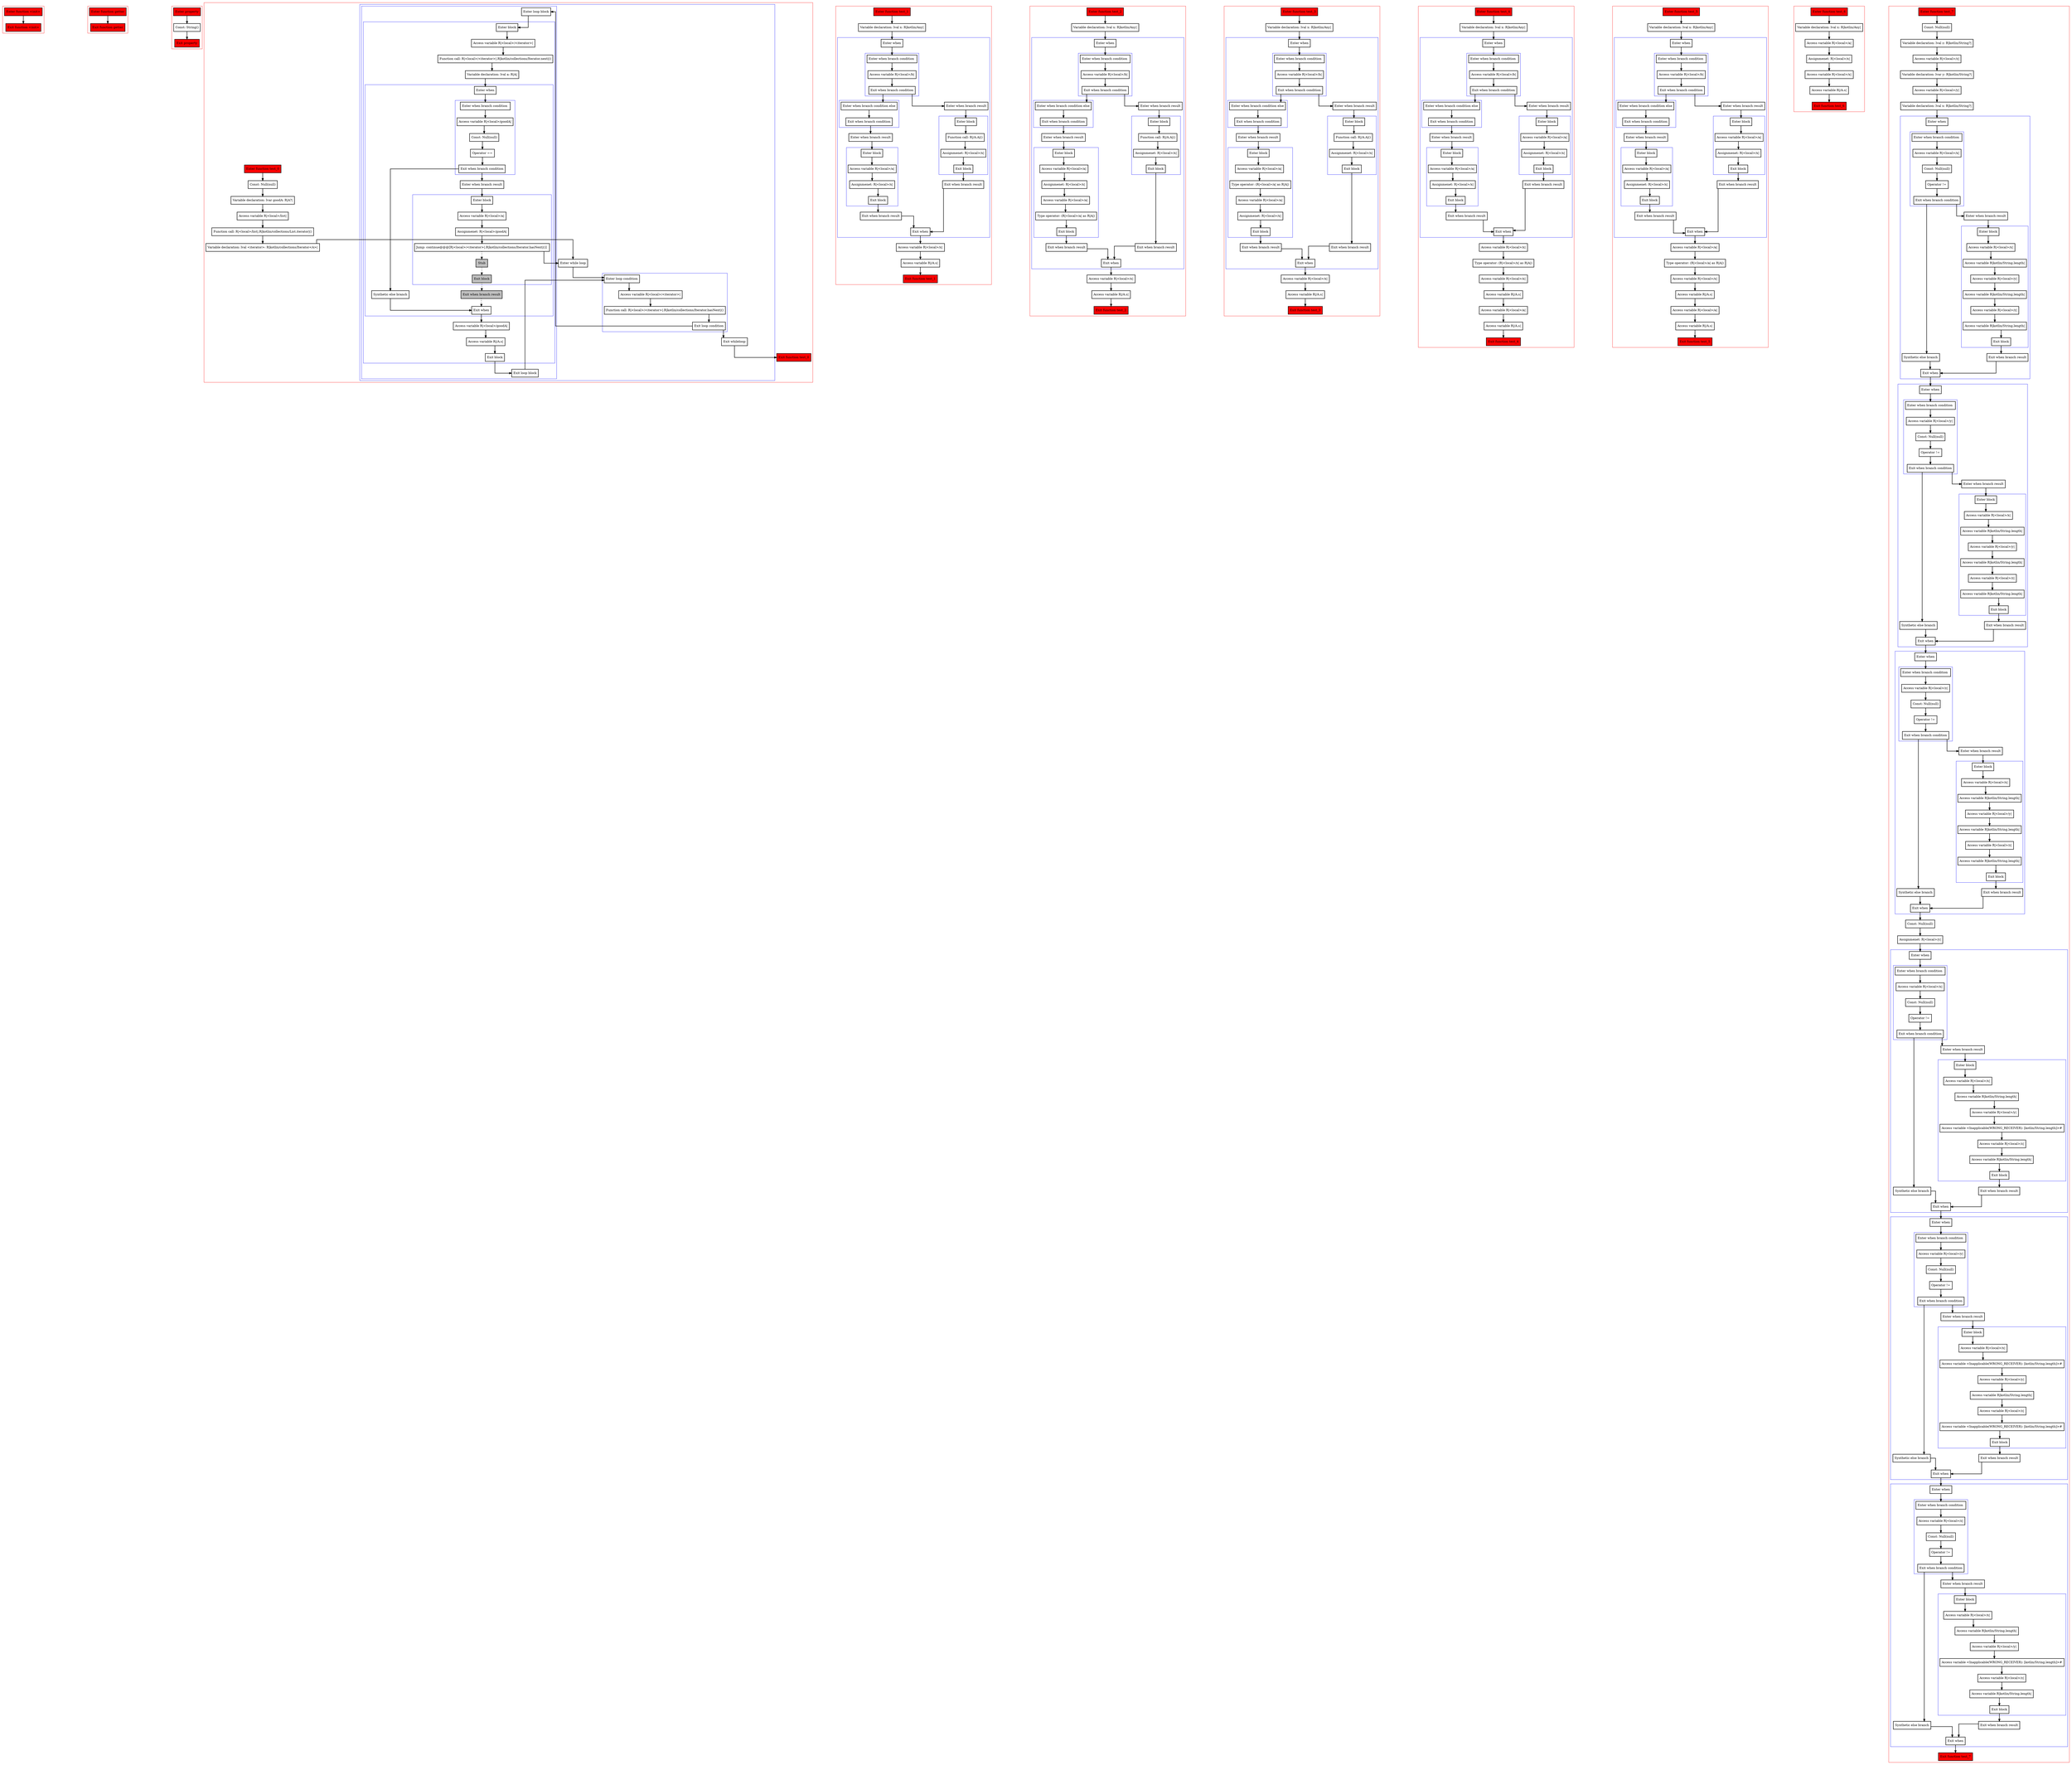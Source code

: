 digraph boundSmartcastsInBranches_kt {
    graph [splines=ortho nodesep=3]
    node [shape=box penwidth=2]
    edge [penwidth=2]

    subgraph cluster_0 {
        color=red
        0 [label="Enter function <init>" style="filled" fillcolor=red];
        1 [label="Exit function <init>" style="filled" fillcolor=red];
    }

    0 -> {1};

    subgraph cluster_1 {
        color=red
        2 [label="Enter function getter" style="filled" fillcolor=red];
        3 [label="Exit function getter" style="filled" fillcolor=red];
    }

    2 -> {3};

    subgraph cluster_2 {
        color=red
        4 [label="Enter property" style="filled" fillcolor=red];
        5 [label="Const: String()"];
        6 [label="Exit property" style="filled" fillcolor=red];
    }

    4 -> {5};
    5 -> {6};

    subgraph cluster_3 {
        color=red
        7 [label="Enter function test_0" style="filled" fillcolor=red];
        8 [label="Const: Null(null)"];
        9 [label="Variable declaration: lvar goodA: R|A?|"];
        10 [label="Access variable R|<local>/list|"];
        11 [label="Function call: R|<local>/list|.R|kotlin/collections/List.iterator|()"];
        12 [label="Variable declaration: lval <iterator>: R|kotlin/collections/Iterator<A>|"];
        subgraph cluster_4 {
            color=blue
            13 [label="Enter while loop"];
            subgraph cluster_5 {
                color=blue
                14 [label="Enter loop condition"];
                15 [label="Access variable R|<local>/<iterator>|"];
                16 [label="Function call: R|<local>/<iterator>|.R|kotlin/collections/Iterator.hasNext|()"];
                17 [label="Exit loop condition"];
            }
            subgraph cluster_6 {
                color=blue
                18 [label="Enter loop block"];
                subgraph cluster_7 {
                    color=blue
                    19 [label="Enter block"];
                    20 [label="Access variable R|<local>/<iterator>|"];
                    21 [label="Function call: R|<local>/<iterator>|.R|kotlin/collections/Iterator.next|()"];
                    22 [label="Variable declaration: lval a: R|A|"];
                    subgraph cluster_8 {
                        color=blue
                        23 [label="Enter when"];
                        subgraph cluster_9 {
                            color=blue
                            24 [label="Enter when branch condition "];
                            25 [label="Access variable R|<local>/goodA|"];
                            26 [label="Const: Null(null)"];
                            27 [label="Operator =="];
                            28 [label="Exit when branch condition"];
                        }
                        29 [label="Synthetic else branch"];
                        30 [label="Enter when branch result"];
                        subgraph cluster_10 {
                            color=blue
                            31 [label="Enter block"];
                            32 [label="Access variable R|<local>/a|"];
                            33 [label="Assignmenet: R|<local>/goodA|"];
                            34 [label="Jump: continue@@@[R|<local>/<iterator>|.R|kotlin/collections/Iterator.hasNext|()] "];
                            35 [label="Stub" style="filled" fillcolor=gray];
                            36 [label="Exit block" style="filled" fillcolor=gray];
                        }
                        37 [label="Exit when branch result" style="filled" fillcolor=gray];
                        38 [label="Exit when"];
                    }
                    39 [label="Access variable R|<local>/goodA|"];
                    40 [label="Access variable R|/A.s|"];
                    41 [label="Exit block"];
                }
                42 [label="Exit loop block"];
            }
            43 [label="Exit whileloop"];
        }
        44 [label="Exit function test_0" style="filled" fillcolor=red];
    }

    7 -> {8};
    8 -> {9};
    9 -> {10};
    10 -> {11};
    11 -> {12};
    12 -> {13};
    13 -> {14};
    14 -> {15};
    15 -> {16};
    16 -> {17};
    17 -> {43 18};
    18 -> {19};
    19 -> {20};
    20 -> {21};
    21 -> {22};
    22 -> {23};
    23 -> {24};
    24 -> {25};
    25 -> {26};
    26 -> {27};
    27 -> {28};
    28 -> {30 29};
    29 -> {38};
    30 -> {31};
    31 -> {32};
    32 -> {33};
    33 -> {34};
    34 -> {13};
    34 -> {35} [style=dotted];
    35 -> {36} [style=dotted];
    36 -> {37} [style=dotted];
    37 -> {38} [style=dotted];
    38 -> {39};
    39 -> {40};
    40 -> {41};
    41 -> {42};
    42 -> {14};
    43 -> {44};

    subgraph cluster_11 {
        color=red
        45 [label="Enter function test_1" style="filled" fillcolor=red];
        46 [label="Variable declaration: lval x: R|kotlin/Any|"];
        subgraph cluster_12 {
            color=blue
            47 [label="Enter when"];
            subgraph cluster_13 {
                color=blue
                48 [label="Enter when branch condition "];
                49 [label="Access variable R|<local>/b|"];
                50 [label="Exit when branch condition"];
            }
            subgraph cluster_14 {
                color=blue
                51 [label="Enter when branch condition else"];
                52 [label="Exit when branch condition"];
            }
            53 [label="Enter when branch result"];
            subgraph cluster_15 {
                color=blue
                54 [label="Enter block"];
                55 [label="Access variable R|<local>/a|"];
                56 [label="Assignmenet: R|<local>/x|"];
                57 [label="Exit block"];
            }
            58 [label="Exit when branch result"];
            59 [label="Enter when branch result"];
            subgraph cluster_16 {
                color=blue
                60 [label="Enter block"];
                61 [label="Function call: R|/A.A|()"];
                62 [label="Assignmenet: R|<local>/x|"];
                63 [label="Exit block"];
            }
            64 [label="Exit when branch result"];
            65 [label="Exit when"];
        }
        66 [label="Access variable R|<local>/x|"];
        67 [label="Access variable R|/A.s|"];
        68 [label="Exit function test_1" style="filled" fillcolor=red];
    }

    45 -> {46};
    46 -> {47};
    47 -> {48};
    48 -> {49};
    49 -> {50};
    50 -> {59 51};
    51 -> {52};
    52 -> {53};
    53 -> {54};
    54 -> {55};
    55 -> {56};
    56 -> {57};
    57 -> {58};
    58 -> {65};
    59 -> {60};
    60 -> {61};
    61 -> {62};
    62 -> {63};
    63 -> {64};
    64 -> {65};
    65 -> {66};
    66 -> {67};
    67 -> {68};

    subgraph cluster_17 {
        color=red
        69 [label="Enter function test_2" style="filled" fillcolor=red];
        70 [label="Variable declaration: lval x: R|kotlin/Any|"];
        subgraph cluster_18 {
            color=blue
            71 [label="Enter when"];
            subgraph cluster_19 {
                color=blue
                72 [label="Enter when branch condition "];
                73 [label="Access variable R|<local>/b|"];
                74 [label="Exit when branch condition"];
            }
            subgraph cluster_20 {
                color=blue
                75 [label="Enter when branch condition else"];
                76 [label="Exit when branch condition"];
            }
            77 [label="Enter when branch result"];
            subgraph cluster_21 {
                color=blue
                78 [label="Enter block"];
                79 [label="Access variable R|<local>/a|"];
                80 [label="Assignmenet: R|<local>/x|"];
                81 [label="Access variable R|<local>/a|"];
                82 [label="Type operator: (R|<local>/a| as R|A|)"];
                83 [label="Exit block"];
            }
            84 [label="Exit when branch result"];
            85 [label="Enter when branch result"];
            subgraph cluster_22 {
                color=blue
                86 [label="Enter block"];
                87 [label="Function call: R|/A.A|()"];
                88 [label="Assignmenet: R|<local>/x|"];
                89 [label="Exit block"];
            }
            90 [label="Exit when branch result"];
            91 [label="Exit when"];
        }
        92 [label="Access variable R|<local>/x|"];
        93 [label="Access variable R|/A.s|"];
        94 [label="Exit function test_2" style="filled" fillcolor=red];
    }

    69 -> {70};
    70 -> {71};
    71 -> {72};
    72 -> {73};
    73 -> {74};
    74 -> {85 75};
    75 -> {76};
    76 -> {77};
    77 -> {78};
    78 -> {79};
    79 -> {80};
    80 -> {81};
    81 -> {82};
    82 -> {83};
    83 -> {84};
    84 -> {91};
    85 -> {86};
    86 -> {87};
    87 -> {88};
    88 -> {89};
    89 -> {90};
    90 -> {91};
    91 -> {92};
    92 -> {93};
    93 -> {94};

    subgraph cluster_23 {
        color=red
        95 [label="Enter function test_3" style="filled" fillcolor=red];
        96 [label="Variable declaration: lval x: R|kotlin/Any|"];
        subgraph cluster_24 {
            color=blue
            97 [label="Enter when"];
            subgraph cluster_25 {
                color=blue
                98 [label="Enter when branch condition "];
                99 [label="Access variable R|<local>/b|"];
                100 [label="Exit when branch condition"];
            }
            subgraph cluster_26 {
                color=blue
                101 [label="Enter when branch condition else"];
                102 [label="Exit when branch condition"];
            }
            103 [label="Enter when branch result"];
            subgraph cluster_27 {
                color=blue
                104 [label="Enter block"];
                105 [label="Access variable R|<local>/a|"];
                106 [label="Type operator: (R|<local>/a| as R|A|)"];
                107 [label="Access variable R|<local>/a|"];
                108 [label="Assignmenet: R|<local>/x|"];
                109 [label="Exit block"];
            }
            110 [label="Exit when branch result"];
            111 [label="Enter when branch result"];
            subgraph cluster_28 {
                color=blue
                112 [label="Enter block"];
                113 [label="Function call: R|/A.A|()"];
                114 [label="Assignmenet: R|<local>/x|"];
                115 [label="Exit block"];
            }
            116 [label="Exit when branch result"];
            117 [label="Exit when"];
        }
        118 [label="Access variable R|<local>/x|"];
        119 [label="Access variable R|/A.s|"];
        120 [label="Exit function test_3" style="filled" fillcolor=red];
    }

    95 -> {96};
    96 -> {97};
    97 -> {98};
    98 -> {99};
    99 -> {100};
    100 -> {111 101};
    101 -> {102};
    102 -> {103};
    103 -> {104};
    104 -> {105};
    105 -> {106};
    106 -> {107};
    107 -> {108};
    108 -> {109};
    109 -> {110};
    110 -> {117};
    111 -> {112};
    112 -> {113};
    113 -> {114};
    114 -> {115};
    115 -> {116};
    116 -> {117};
    117 -> {118};
    118 -> {119};
    119 -> {120};

    subgraph cluster_29 {
        color=red
        121 [label="Enter function test_4" style="filled" fillcolor=red];
        122 [label="Variable declaration: lval x: R|kotlin/Any|"];
        subgraph cluster_30 {
            color=blue
            123 [label="Enter when"];
            subgraph cluster_31 {
                color=blue
                124 [label="Enter when branch condition "];
                125 [label="Access variable R|<local>/b|"];
                126 [label="Exit when branch condition"];
            }
            subgraph cluster_32 {
                color=blue
                127 [label="Enter when branch condition else"];
                128 [label="Exit when branch condition"];
            }
            129 [label="Enter when branch result"];
            subgraph cluster_33 {
                color=blue
                130 [label="Enter block"];
                131 [label="Access variable R|<local>/a|"];
                132 [label="Assignmenet: R|<local>/x|"];
                133 [label="Exit block"];
            }
            134 [label="Exit when branch result"];
            135 [label="Enter when branch result"];
            subgraph cluster_34 {
                color=blue
                136 [label="Enter block"];
                137 [label="Access variable R|<local>/a|"];
                138 [label="Assignmenet: R|<local>/x|"];
                139 [label="Exit block"];
            }
            140 [label="Exit when branch result"];
            141 [label="Exit when"];
        }
        142 [label="Access variable R|<local>/x|"];
        143 [label="Type operator: (R|<local>/x| as R|A|)"];
        144 [label="Access variable R|<local>/x|"];
        145 [label="Access variable R|/A.s|"];
        146 [label="Access variable R|<local>/a|"];
        147 [label="Access variable R|/A.s|"];
        148 [label="Exit function test_4" style="filled" fillcolor=red];
    }

    121 -> {122};
    122 -> {123};
    123 -> {124};
    124 -> {125};
    125 -> {126};
    126 -> {135 127};
    127 -> {128};
    128 -> {129};
    129 -> {130};
    130 -> {131};
    131 -> {132};
    132 -> {133};
    133 -> {134};
    134 -> {141};
    135 -> {136};
    136 -> {137};
    137 -> {138};
    138 -> {139};
    139 -> {140};
    140 -> {141};
    141 -> {142};
    142 -> {143};
    143 -> {144};
    144 -> {145};
    145 -> {146};
    146 -> {147};
    147 -> {148};

    subgraph cluster_35 {
        color=red
        149 [label="Enter function test_5" style="filled" fillcolor=red];
        150 [label="Variable declaration: lval x: R|kotlin/Any|"];
        subgraph cluster_36 {
            color=blue
            151 [label="Enter when"];
            subgraph cluster_37 {
                color=blue
                152 [label="Enter when branch condition "];
                153 [label="Access variable R|<local>/b|"];
                154 [label="Exit when branch condition"];
            }
            subgraph cluster_38 {
                color=blue
                155 [label="Enter when branch condition else"];
                156 [label="Exit when branch condition"];
            }
            157 [label="Enter when branch result"];
            subgraph cluster_39 {
                color=blue
                158 [label="Enter block"];
                159 [label="Access variable R|<local>/a|"];
                160 [label="Assignmenet: R|<local>/x|"];
                161 [label="Exit block"];
            }
            162 [label="Exit when branch result"];
            163 [label="Enter when branch result"];
            subgraph cluster_40 {
                color=blue
                164 [label="Enter block"];
                165 [label="Access variable R|<local>/a|"];
                166 [label="Assignmenet: R|<local>/x|"];
                167 [label="Exit block"];
            }
            168 [label="Exit when branch result"];
            169 [label="Exit when"];
        }
        170 [label="Access variable R|<local>/a|"];
        171 [label="Type operator: (R|<local>/a| as R|A|)"];
        172 [label="Access variable R|<local>/x|"];
        173 [label="Access variable R|/A.s|"];
        174 [label="Access variable R|<local>/a|"];
        175 [label="Access variable R|/A.s|"];
        176 [label="Exit function test_5" style="filled" fillcolor=red];
    }

    149 -> {150};
    150 -> {151};
    151 -> {152};
    152 -> {153};
    153 -> {154};
    154 -> {163 155};
    155 -> {156};
    156 -> {157};
    157 -> {158};
    158 -> {159};
    159 -> {160};
    160 -> {161};
    161 -> {162};
    162 -> {169};
    163 -> {164};
    164 -> {165};
    165 -> {166};
    166 -> {167};
    167 -> {168};
    168 -> {169};
    169 -> {170};
    170 -> {171};
    171 -> {172};
    172 -> {173};
    173 -> {174};
    174 -> {175};
    175 -> {176};

    subgraph cluster_41 {
        color=red
        177 [label="Enter function test_6" style="filled" fillcolor=red];
        178 [label="Variable declaration: lval x: R|kotlin/Any|"];
        179 [label="Access variable R|<local>/a|"];
        180 [label="Assignmenet: R|<local>/x|"];
        181 [label="Access variable R|<local>/x|"];
        182 [label="Access variable R|/A.s|"];
        183 [label="Exit function test_6" style="filled" fillcolor=red];
    }

    177 -> {178};
    178 -> {179};
    179 -> {180};
    180 -> {181};
    181 -> {182};
    182 -> {183};

    subgraph cluster_42 {
        color=red
        184 [label="Enter function test_7" style="filled" fillcolor=red];
        185 [label="Const: Null(null)"];
        186 [label="Variable declaration: lval z: R|kotlin/String?|"];
        187 [label="Access variable R|<local>/z|"];
        188 [label="Variable declaration: lvar y: R|kotlin/String?|"];
        189 [label="Access variable R|<local>/y|"];
        190 [label="Variable declaration: lval x: R|kotlin/String?|"];
        subgraph cluster_43 {
            color=blue
            191 [label="Enter when"];
            subgraph cluster_44 {
                color=blue
                192 [label="Enter when branch condition "];
                193 [label="Access variable R|<local>/x|"];
                194 [label="Const: Null(null)"];
                195 [label="Operator !="];
                196 [label="Exit when branch condition"];
            }
            197 [label="Synthetic else branch"];
            198 [label="Enter when branch result"];
            subgraph cluster_45 {
                color=blue
                199 [label="Enter block"];
                200 [label="Access variable R|<local>/x|"];
                201 [label="Access variable R|kotlin/String.length|"];
                202 [label="Access variable R|<local>/y|"];
                203 [label="Access variable R|kotlin/String.length|"];
                204 [label="Access variable R|<local>/z|"];
                205 [label="Access variable R|kotlin/String.length|"];
                206 [label="Exit block"];
            }
            207 [label="Exit when branch result"];
            208 [label="Exit when"];
        }
        subgraph cluster_46 {
            color=blue
            209 [label="Enter when"];
            subgraph cluster_47 {
                color=blue
                210 [label="Enter when branch condition "];
                211 [label="Access variable R|<local>/y|"];
                212 [label="Const: Null(null)"];
                213 [label="Operator !="];
                214 [label="Exit when branch condition"];
            }
            215 [label="Synthetic else branch"];
            216 [label="Enter when branch result"];
            subgraph cluster_48 {
                color=blue
                217 [label="Enter block"];
                218 [label="Access variable R|<local>/x|"];
                219 [label="Access variable R|kotlin/String.length|"];
                220 [label="Access variable R|<local>/y|"];
                221 [label="Access variable R|kotlin/String.length|"];
                222 [label="Access variable R|<local>/z|"];
                223 [label="Access variable R|kotlin/String.length|"];
                224 [label="Exit block"];
            }
            225 [label="Exit when branch result"];
            226 [label="Exit when"];
        }
        subgraph cluster_49 {
            color=blue
            227 [label="Enter when"];
            subgraph cluster_50 {
                color=blue
                228 [label="Enter when branch condition "];
                229 [label="Access variable R|<local>/z|"];
                230 [label="Const: Null(null)"];
                231 [label="Operator !="];
                232 [label="Exit when branch condition"];
            }
            233 [label="Synthetic else branch"];
            234 [label="Enter when branch result"];
            subgraph cluster_51 {
                color=blue
                235 [label="Enter block"];
                236 [label="Access variable R|<local>/x|"];
                237 [label="Access variable R|kotlin/String.length|"];
                238 [label="Access variable R|<local>/y|"];
                239 [label="Access variable R|kotlin/String.length|"];
                240 [label="Access variable R|<local>/z|"];
                241 [label="Access variable R|kotlin/String.length|"];
                242 [label="Exit block"];
            }
            243 [label="Exit when branch result"];
            244 [label="Exit when"];
        }
        245 [label="Const: Null(null)"];
        246 [label="Assignmenet: R|<local>/y|"];
        subgraph cluster_52 {
            color=blue
            247 [label="Enter when"];
            subgraph cluster_53 {
                color=blue
                248 [label="Enter when branch condition "];
                249 [label="Access variable R|<local>/x|"];
                250 [label="Const: Null(null)"];
                251 [label="Operator !="];
                252 [label="Exit when branch condition"];
            }
            253 [label="Synthetic else branch"];
            254 [label="Enter when branch result"];
            subgraph cluster_54 {
                color=blue
                255 [label="Enter block"];
                256 [label="Access variable R|<local>/x|"];
                257 [label="Access variable R|kotlin/String.length|"];
                258 [label="Access variable R|<local>/y|"];
                259 [label="Access variable <Inapplicable(WRONG_RECEIVER): [kotlin/String.length]>#"];
                260 [label="Access variable R|<local>/z|"];
                261 [label="Access variable R|kotlin/String.length|"];
                262 [label="Exit block"];
            }
            263 [label="Exit when branch result"];
            264 [label="Exit when"];
        }
        subgraph cluster_55 {
            color=blue
            265 [label="Enter when"];
            subgraph cluster_56 {
                color=blue
                266 [label="Enter when branch condition "];
                267 [label="Access variable R|<local>/y|"];
                268 [label="Const: Null(null)"];
                269 [label="Operator !="];
                270 [label="Exit when branch condition"];
            }
            271 [label="Synthetic else branch"];
            272 [label="Enter when branch result"];
            subgraph cluster_57 {
                color=blue
                273 [label="Enter block"];
                274 [label="Access variable R|<local>/x|"];
                275 [label="Access variable <Inapplicable(WRONG_RECEIVER): [kotlin/String.length]>#"];
                276 [label="Access variable R|<local>/y|"];
                277 [label="Access variable R|kotlin/String.length|"];
                278 [label="Access variable R|<local>/z|"];
                279 [label="Access variable <Inapplicable(WRONG_RECEIVER): [kotlin/String.length]>#"];
                280 [label="Exit block"];
            }
            281 [label="Exit when branch result"];
            282 [label="Exit when"];
        }
        subgraph cluster_58 {
            color=blue
            283 [label="Enter when"];
            subgraph cluster_59 {
                color=blue
                284 [label="Enter when branch condition "];
                285 [label="Access variable R|<local>/z|"];
                286 [label="Const: Null(null)"];
                287 [label="Operator !="];
                288 [label="Exit when branch condition"];
            }
            289 [label="Synthetic else branch"];
            290 [label="Enter when branch result"];
            subgraph cluster_60 {
                color=blue
                291 [label="Enter block"];
                292 [label="Access variable R|<local>/x|"];
                293 [label="Access variable R|kotlin/String.length|"];
                294 [label="Access variable R|<local>/y|"];
                295 [label="Access variable <Inapplicable(WRONG_RECEIVER): [kotlin/String.length]>#"];
                296 [label="Access variable R|<local>/z|"];
                297 [label="Access variable R|kotlin/String.length|"];
                298 [label="Exit block"];
            }
            299 [label="Exit when branch result"];
            300 [label="Exit when"];
        }
        301 [label="Exit function test_7" style="filled" fillcolor=red];
    }

    184 -> {185};
    185 -> {186};
    186 -> {187};
    187 -> {188};
    188 -> {189};
    189 -> {190};
    190 -> {191};
    191 -> {192};
    192 -> {193};
    193 -> {194};
    194 -> {195};
    195 -> {196};
    196 -> {198 197};
    197 -> {208};
    198 -> {199};
    199 -> {200};
    200 -> {201};
    201 -> {202};
    202 -> {203};
    203 -> {204};
    204 -> {205};
    205 -> {206};
    206 -> {207};
    207 -> {208};
    208 -> {209};
    209 -> {210};
    210 -> {211};
    211 -> {212};
    212 -> {213};
    213 -> {214};
    214 -> {216 215};
    215 -> {226};
    216 -> {217};
    217 -> {218};
    218 -> {219};
    219 -> {220};
    220 -> {221};
    221 -> {222};
    222 -> {223};
    223 -> {224};
    224 -> {225};
    225 -> {226};
    226 -> {227};
    227 -> {228};
    228 -> {229};
    229 -> {230};
    230 -> {231};
    231 -> {232};
    232 -> {234 233};
    233 -> {244};
    234 -> {235};
    235 -> {236};
    236 -> {237};
    237 -> {238};
    238 -> {239};
    239 -> {240};
    240 -> {241};
    241 -> {242};
    242 -> {243};
    243 -> {244};
    244 -> {245};
    245 -> {246};
    246 -> {247};
    247 -> {248};
    248 -> {249};
    249 -> {250};
    250 -> {251};
    251 -> {252};
    252 -> {254 253};
    253 -> {264};
    254 -> {255};
    255 -> {256};
    256 -> {257};
    257 -> {258};
    258 -> {259};
    259 -> {260};
    260 -> {261};
    261 -> {262};
    262 -> {263};
    263 -> {264};
    264 -> {265};
    265 -> {266};
    266 -> {267};
    267 -> {268};
    268 -> {269};
    269 -> {270};
    270 -> {272 271};
    271 -> {282};
    272 -> {273};
    273 -> {274};
    274 -> {275};
    275 -> {276};
    276 -> {277};
    277 -> {278};
    278 -> {279};
    279 -> {280};
    280 -> {281};
    281 -> {282};
    282 -> {283};
    283 -> {284};
    284 -> {285};
    285 -> {286};
    286 -> {287};
    287 -> {288};
    288 -> {290 289};
    289 -> {300};
    290 -> {291};
    291 -> {292};
    292 -> {293};
    293 -> {294};
    294 -> {295};
    295 -> {296};
    296 -> {297};
    297 -> {298};
    298 -> {299};
    299 -> {300};
    300 -> {301};

}

